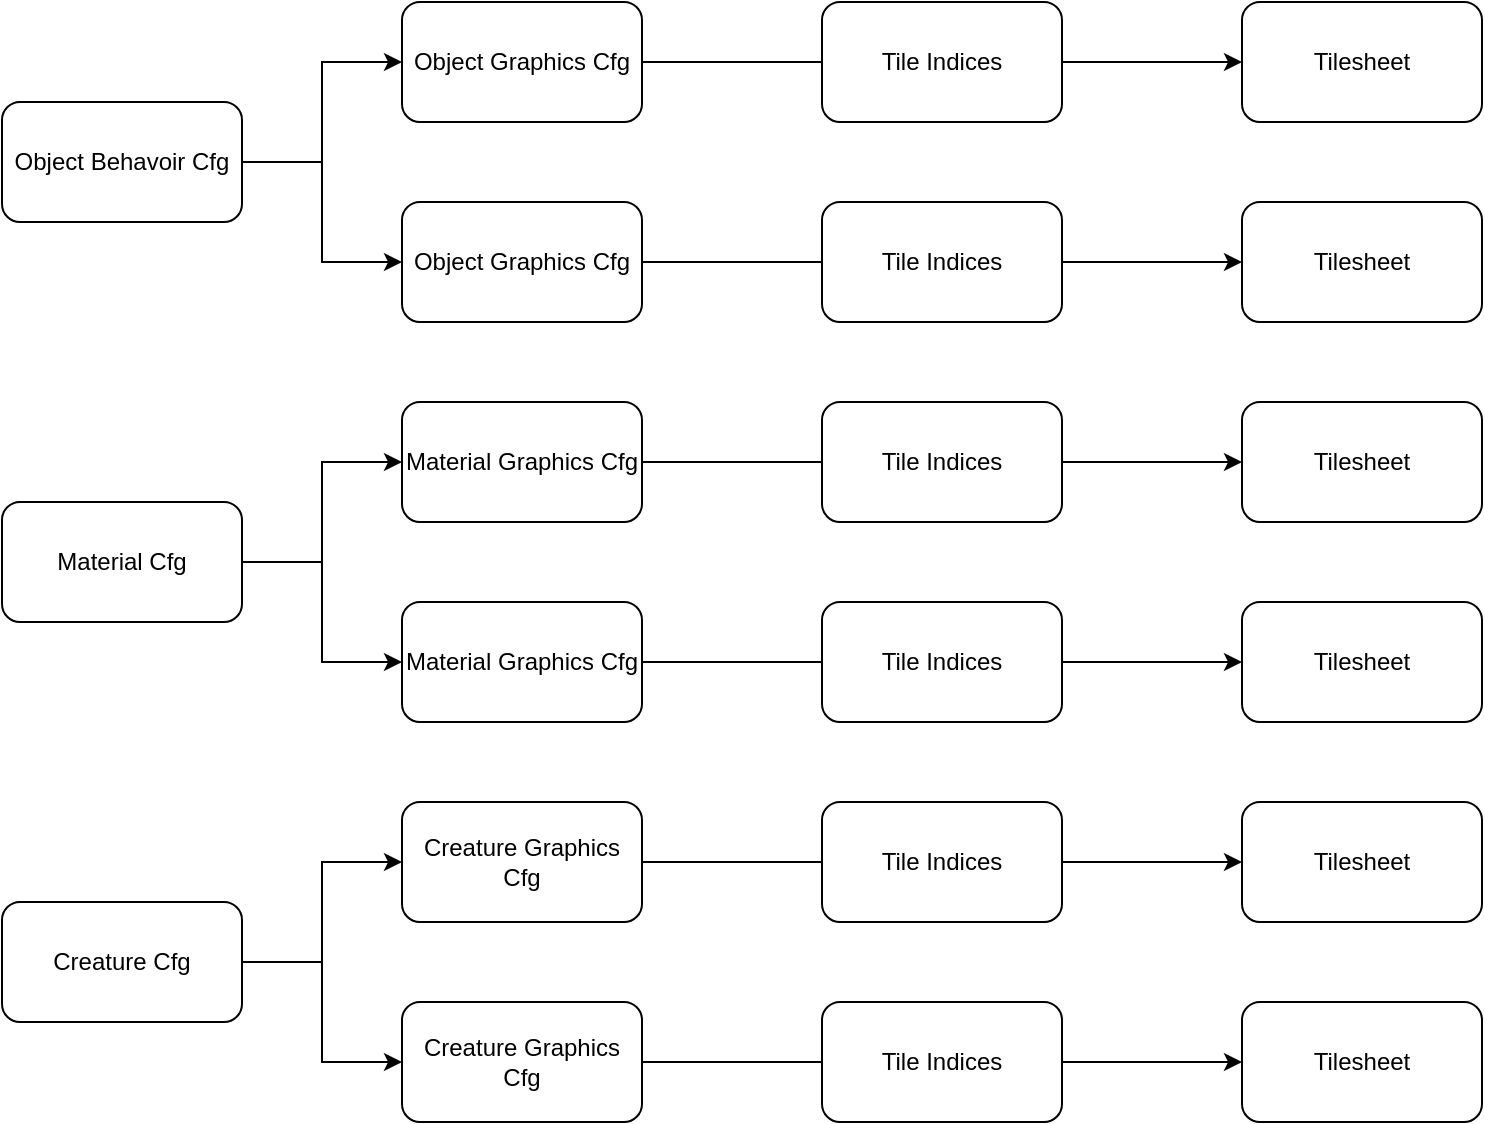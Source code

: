 <mxfile version="22.1.2" type="device">
  <diagram name="Page-1" id="g_xruXDZaswso1FpAyIx">
    <mxGraphModel dx="2072" dy="1308" grid="1" gridSize="10" guides="1" tooltips="1" connect="1" arrows="1" fold="1" page="1" pageScale="1" pageWidth="1920" pageHeight="1200" math="0" shadow="0">
      <root>
        <mxCell id="0" />
        <mxCell id="1" parent="0" />
        <mxCell id="6Ur2HCRTJZc6dcj2NT5W-1" value="Tilesheet" style="rounded=1;whiteSpace=wrap;html=1;" vertex="1" parent="1">
          <mxGeometry x="870" y="80" width="120" height="60" as="geometry" />
        </mxCell>
        <mxCell id="6Ur2HCRTJZc6dcj2NT5W-19" style="edgeStyle=orthogonalEdgeStyle;rounded=0;orthogonalLoop=1;jettySize=auto;html=1;entryX=0;entryY=0.5;entryDx=0;entryDy=0;" edge="1" parent="1" source="6Ur2HCRTJZc6dcj2NT5W-2" target="6Ur2HCRTJZc6dcj2NT5W-11">
          <mxGeometry relative="1" as="geometry" />
        </mxCell>
        <mxCell id="6Ur2HCRTJZc6dcj2NT5W-20" style="edgeStyle=orthogonalEdgeStyle;rounded=0;orthogonalLoop=1;jettySize=auto;html=1;entryX=0;entryY=0.5;entryDx=0;entryDy=0;" edge="1" parent="1" source="6Ur2HCRTJZc6dcj2NT5W-2" target="6Ur2HCRTJZc6dcj2NT5W-5">
          <mxGeometry relative="1" as="geometry" />
        </mxCell>
        <mxCell id="6Ur2HCRTJZc6dcj2NT5W-2" value="Object Behavoir Cfg" style="rounded=1;whiteSpace=wrap;html=1;" vertex="1" parent="1">
          <mxGeometry x="250" y="130" width="120" height="60" as="geometry" />
        </mxCell>
        <mxCell id="6Ur2HCRTJZc6dcj2NT5W-21" style="edgeStyle=orthogonalEdgeStyle;rounded=0;orthogonalLoop=1;jettySize=auto;html=1;entryX=0;entryY=0.5;entryDx=0;entryDy=0;" edge="1" parent="1" source="6Ur2HCRTJZc6dcj2NT5W-3" target="6Ur2HCRTJZc6dcj2NT5W-7">
          <mxGeometry relative="1" as="geometry" />
        </mxCell>
        <mxCell id="6Ur2HCRTJZc6dcj2NT5W-22" style="edgeStyle=orthogonalEdgeStyle;rounded=0;orthogonalLoop=1;jettySize=auto;html=1;" edge="1" parent="1" source="6Ur2HCRTJZc6dcj2NT5W-3" target="6Ur2HCRTJZc6dcj2NT5W-8">
          <mxGeometry relative="1" as="geometry" />
        </mxCell>
        <mxCell id="6Ur2HCRTJZc6dcj2NT5W-3" value="Material Cfg" style="rounded=1;whiteSpace=wrap;html=1;" vertex="1" parent="1">
          <mxGeometry x="250" y="330" width="120" height="60" as="geometry" />
        </mxCell>
        <mxCell id="6Ur2HCRTJZc6dcj2NT5W-23" style="edgeStyle=orthogonalEdgeStyle;rounded=0;orthogonalLoop=1;jettySize=auto;html=1;entryX=0;entryY=0.5;entryDx=0;entryDy=0;" edge="1" parent="1" source="6Ur2HCRTJZc6dcj2NT5W-4" target="6Ur2HCRTJZc6dcj2NT5W-12">
          <mxGeometry relative="1" as="geometry" />
        </mxCell>
        <mxCell id="6Ur2HCRTJZc6dcj2NT5W-24" style="edgeStyle=orthogonalEdgeStyle;rounded=0;orthogonalLoop=1;jettySize=auto;html=1;" edge="1" parent="1" source="6Ur2HCRTJZc6dcj2NT5W-4" target="6Ur2HCRTJZc6dcj2NT5W-13">
          <mxGeometry relative="1" as="geometry" />
        </mxCell>
        <mxCell id="6Ur2HCRTJZc6dcj2NT5W-4" value="Creature Cfg" style="rounded=1;whiteSpace=wrap;html=1;" vertex="1" parent="1">
          <mxGeometry x="250" y="530" width="120" height="60" as="geometry" />
        </mxCell>
        <mxCell id="6Ur2HCRTJZc6dcj2NT5W-26" style="edgeStyle=orthogonalEdgeStyle;rounded=0;orthogonalLoop=1;jettySize=auto;html=1;entryX=0;entryY=0.5;entryDx=0;entryDy=0;" edge="1" parent="1" source="6Ur2HCRTJZc6dcj2NT5W-5" target="6Ur2HCRTJZc6dcj2NT5W-9">
          <mxGeometry relative="1" as="geometry" />
        </mxCell>
        <mxCell id="6Ur2HCRTJZc6dcj2NT5W-5" value="Object Graphics Cfg" style="rounded=1;whiteSpace=wrap;html=1;" vertex="1" parent="1">
          <mxGeometry x="450" y="180" width="120" height="60" as="geometry" />
        </mxCell>
        <mxCell id="6Ur2HCRTJZc6dcj2NT5W-27" style="edgeStyle=orthogonalEdgeStyle;rounded=0;orthogonalLoop=1;jettySize=auto;html=1;entryX=0;entryY=0.5;entryDx=0;entryDy=0;" edge="1" parent="1" source="6Ur2HCRTJZc6dcj2NT5W-7" target="6Ur2HCRTJZc6dcj2NT5W-15">
          <mxGeometry relative="1" as="geometry" />
        </mxCell>
        <mxCell id="6Ur2HCRTJZc6dcj2NT5W-7" value="Material Graphics Cfg" style="rounded=1;whiteSpace=wrap;html=1;" vertex="1" parent="1">
          <mxGeometry x="450" y="280" width="120" height="60" as="geometry" />
        </mxCell>
        <mxCell id="6Ur2HCRTJZc6dcj2NT5W-28" style="edgeStyle=orthogonalEdgeStyle;rounded=0;orthogonalLoop=1;jettySize=auto;html=1;entryX=0;entryY=0.5;entryDx=0;entryDy=0;" edge="1" parent="1" source="6Ur2HCRTJZc6dcj2NT5W-8" target="6Ur2HCRTJZc6dcj2NT5W-16">
          <mxGeometry relative="1" as="geometry" />
        </mxCell>
        <mxCell id="6Ur2HCRTJZc6dcj2NT5W-8" value="Material Graphics Cfg" style="rounded=1;whiteSpace=wrap;html=1;" vertex="1" parent="1">
          <mxGeometry x="450" y="380" width="120" height="60" as="geometry" />
        </mxCell>
        <mxCell id="6Ur2HCRTJZc6dcj2NT5W-9" value="Tilesheet" style="rounded=1;whiteSpace=wrap;html=1;" vertex="1" parent="1">
          <mxGeometry x="870" y="180" width="120" height="60" as="geometry" />
        </mxCell>
        <mxCell id="6Ur2HCRTJZc6dcj2NT5W-25" style="edgeStyle=orthogonalEdgeStyle;rounded=0;orthogonalLoop=1;jettySize=auto;html=1;entryX=0;entryY=0.5;entryDx=0;entryDy=0;" edge="1" parent="1" source="6Ur2HCRTJZc6dcj2NT5W-11" target="6Ur2HCRTJZc6dcj2NT5W-1">
          <mxGeometry relative="1" as="geometry" />
        </mxCell>
        <mxCell id="6Ur2HCRTJZc6dcj2NT5W-11" value="Object Graphics Cfg" style="rounded=1;whiteSpace=wrap;html=1;" vertex="1" parent="1">
          <mxGeometry x="450" y="80" width="120" height="60" as="geometry" />
        </mxCell>
        <mxCell id="6Ur2HCRTJZc6dcj2NT5W-29" style="edgeStyle=orthogonalEdgeStyle;rounded=0;orthogonalLoop=1;jettySize=auto;html=1;entryX=0;entryY=0.5;entryDx=0;entryDy=0;" edge="1" parent="1" source="6Ur2HCRTJZc6dcj2NT5W-12" target="6Ur2HCRTJZc6dcj2NT5W-17">
          <mxGeometry relative="1" as="geometry" />
        </mxCell>
        <mxCell id="6Ur2HCRTJZc6dcj2NT5W-12" value="Creature Graphics Cfg" style="rounded=1;whiteSpace=wrap;html=1;" vertex="1" parent="1">
          <mxGeometry x="450" y="480" width="120" height="60" as="geometry" />
        </mxCell>
        <mxCell id="6Ur2HCRTJZc6dcj2NT5W-30" style="edgeStyle=orthogonalEdgeStyle;rounded=0;orthogonalLoop=1;jettySize=auto;html=1;entryX=0;entryY=0.5;entryDx=0;entryDy=0;" edge="1" parent="1" source="6Ur2HCRTJZc6dcj2NT5W-13" target="6Ur2HCRTJZc6dcj2NT5W-18">
          <mxGeometry relative="1" as="geometry" />
        </mxCell>
        <mxCell id="6Ur2HCRTJZc6dcj2NT5W-13" value="Creature Graphics Cfg" style="rounded=1;whiteSpace=wrap;html=1;" vertex="1" parent="1">
          <mxGeometry x="450" y="580" width="120" height="60" as="geometry" />
        </mxCell>
        <mxCell id="6Ur2HCRTJZc6dcj2NT5W-15" value="Tilesheet" style="rounded=1;whiteSpace=wrap;html=1;" vertex="1" parent="1">
          <mxGeometry x="870" y="280" width="120" height="60" as="geometry" />
        </mxCell>
        <mxCell id="6Ur2HCRTJZc6dcj2NT5W-16" value="Tilesheet" style="rounded=1;whiteSpace=wrap;html=1;" vertex="1" parent="1">
          <mxGeometry x="870" y="380" width="120" height="60" as="geometry" />
        </mxCell>
        <mxCell id="6Ur2HCRTJZc6dcj2NT5W-17" value="Tilesheet" style="rounded=1;whiteSpace=wrap;html=1;" vertex="1" parent="1">
          <mxGeometry x="870" y="480" width="120" height="60" as="geometry" />
        </mxCell>
        <mxCell id="6Ur2HCRTJZc6dcj2NT5W-18" value="Tilesheet" style="rounded=1;whiteSpace=wrap;html=1;" vertex="1" parent="1">
          <mxGeometry x="870" y="580" width="120" height="60" as="geometry" />
        </mxCell>
        <mxCell id="6Ur2HCRTJZc6dcj2NT5W-31" value="Tile Indices" style="rounded=1;whiteSpace=wrap;html=1;" vertex="1" parent="1">
          <mxGeometry x="660" y="80" width="120" height="60" as="geometry" />
        </mxCell>
        <mxCell id="6Ur2HCRTJZc6dcj2NT5W-38" value="Tile Indices" style="rounded=1;whiteSpace=wrap;html=1;" vertex="1" parent="1">
          <mxGeometry x="660" y="180" width="120" height="60" as="geometry" />
        </mxCell>
        <mxCell id="6Ur2HCRTJZc6dcj2NT5W-39" value="Tile Indices" style="rounded=1;whiteSpace=wrap;html=1;" vertex="1" parent="1">
          <mxGeometry x="660" y="280" width="120" height="60" as="geometry" />
        </mxCell>
        <mxCell id="6Ur2HCRTJZc6dcj2NT5W-40" value="Tile Indices" style="rounded=1;whiteSpace=wrap;html=1;" vertex="1" parent="1">
          <mxGeometry x="660" y="380" width="120" height="60" as="geometry" />
        </mxCell>
        <mxCell id="6Ur2HCRTJZc6dcj2NT5W-41" value="Tile Indices" style="rounded=1;whiteSpace=wrap;html=1;" vertex="1" parent="1">
          <mxGeometry x="660" y="480" width="120" height="60" as="geometry" />
        </mxCell>
        <mxCell id="6Ur2HCRTJZc6dcj2NT5W-42" value="Tile Indices" style="rounded=1;whiteSpace=wrap;html=1;" vertex="1" parent="1">
          <mxGeometry x="660" y="580" width="120" height="60" as="geometry" />
        </mxCell>
      </root>
    </mxGraphModel>
  </diagram>
</mxfile>
